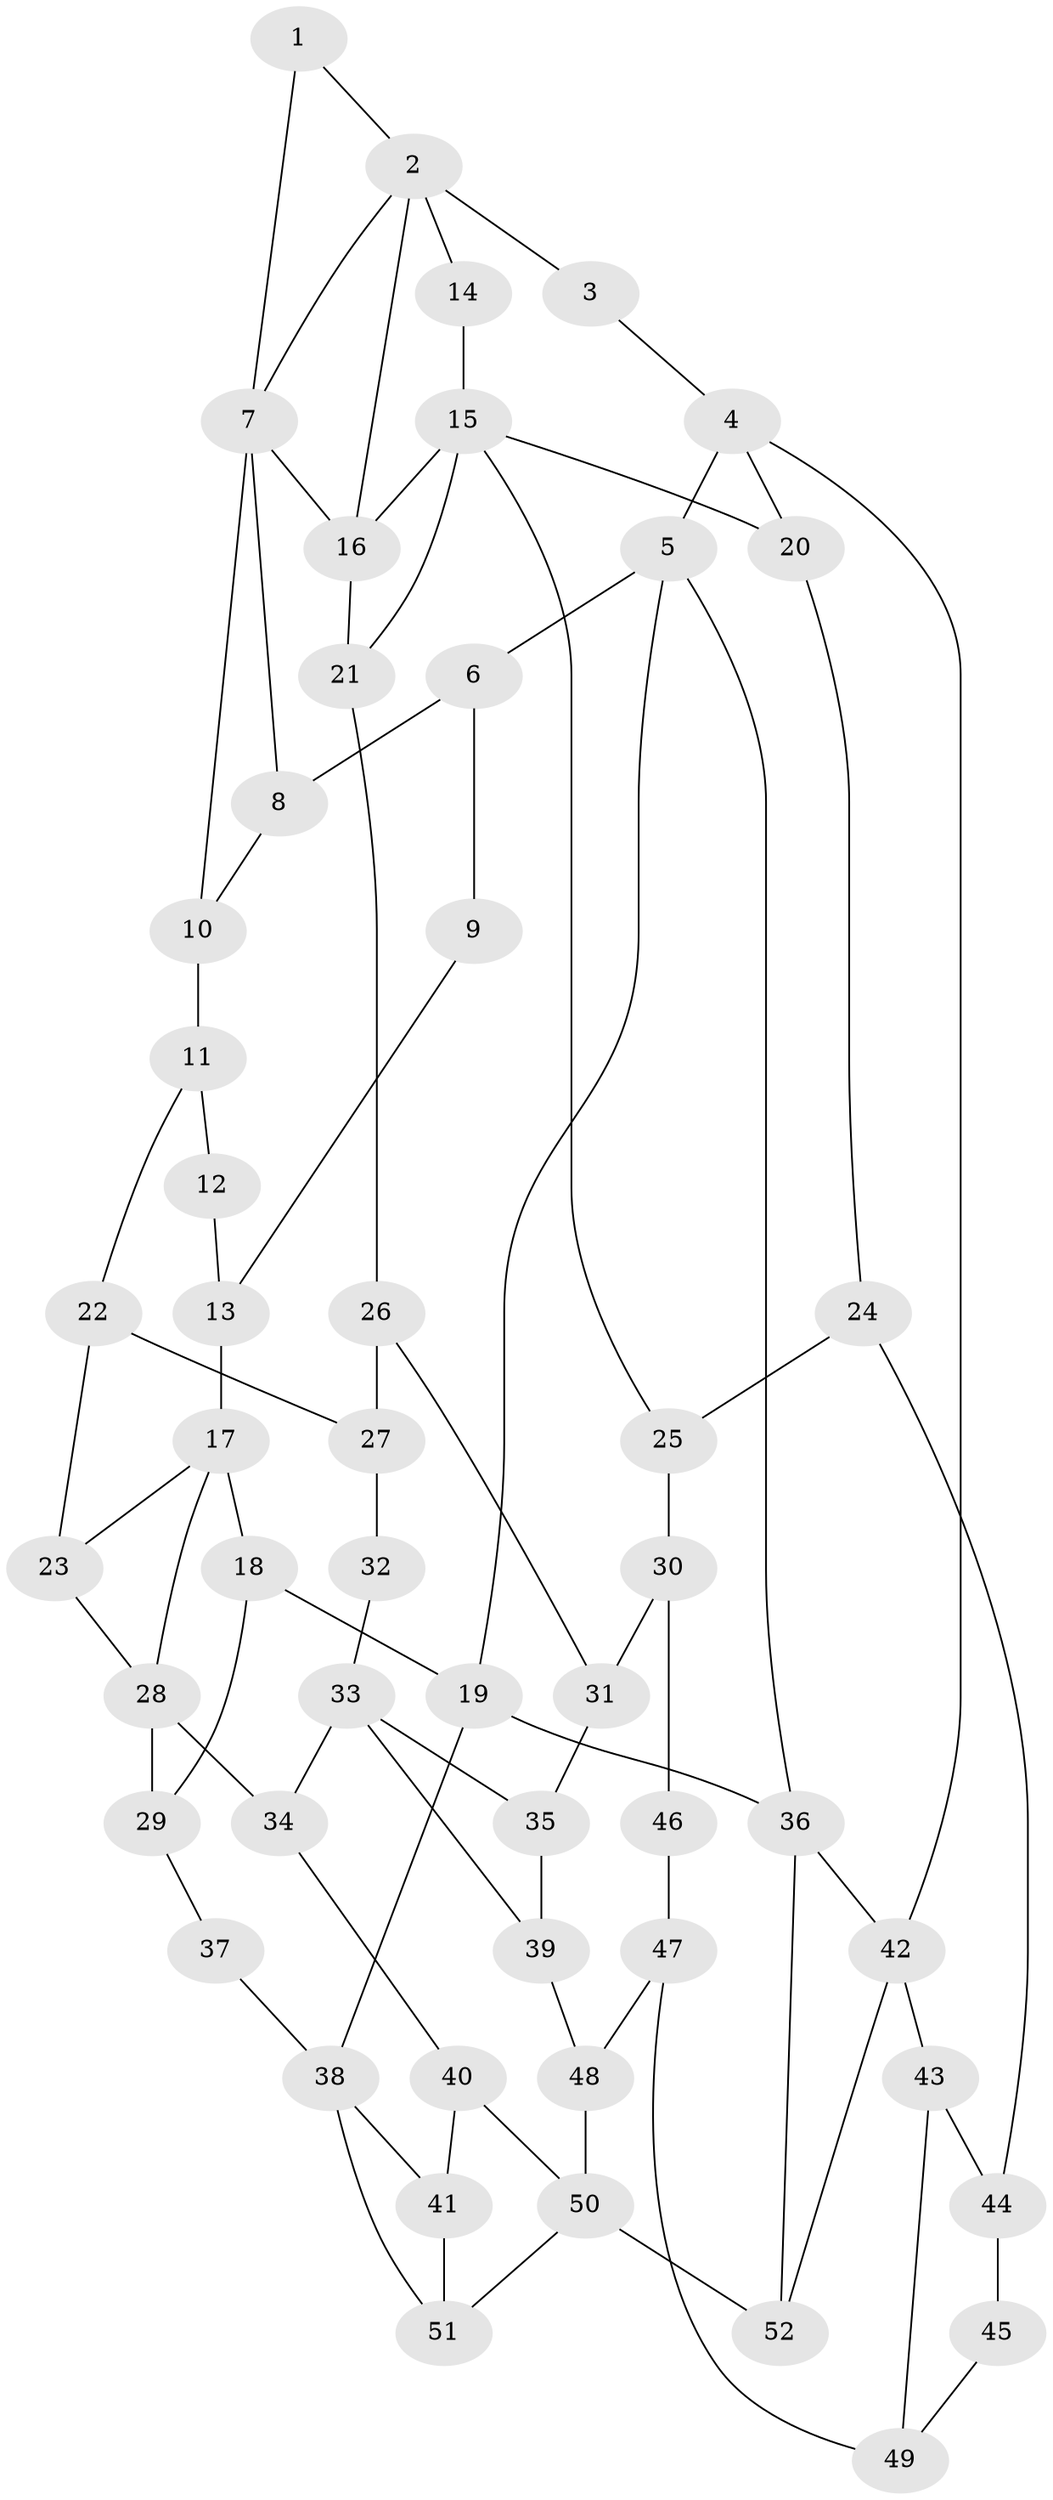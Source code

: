 // original degree distribution, {3: 0.019230769230769232, 4: 0.25961538461538464, 6: 0.2403846153846154, 5: 0.4807692307692308}
// Generated by graph-tools (version 1.1) at 2025/38/03/09/25 02:38:46]
// undirected, 52 vertices, 82 edges
graph export_dot {
graph [start="1"]
  node [color=gray90,style=filled];
  1;
  2;
  3;
  4;
  5;
  6;
  7;
  8;
  9;
  10;
  11;
  12;
  13;
  14;
  15;
  16;
  17;
  18;
  19;
  20;
  21;
  22;
  23;
  24;
  25;
  26;
  27;
  28;
  29;
  30;
  31;
  32;
  33;
  34;
  35;
  36;
  37;
  38;
  39;
  40;
  41;
  42;
  43;
  44;
  45;
  46;
  47;
  48;
  49;
  50;
  51;
  52;
  1 -- 2 [weight=1.0];
  1 -- 7 [weight=1.0];
  2 -- 3 [weight=2.0];
  2 -- 7 [weight=1.0];
  2 -- 14 [weight=1.0];
  2 -- 16 [weight=1.0];
  3 -- 4 [weight=1.0];
  4 -- 5 [weight=1.0];
  4 -- 20 [weight=1.0];
  4 -- 42 [weight=1.0];
  5 -- 6 [weight=1.0];
  5 -- 19 [weight=1.0];
  5 -- 36 [weight=1.0];
  6 -- 8 [weight=1.0];
  6 -- 9 [weight=2.0];
  7 -- 8 [weight=1.0];
  7 -- 10 [weight=1.0];
  7 -- 16 [weight=1.0];
  8 -- 10 [weight=1.0];
  9 -- 13 [weight=2.0];
  10 -- 11 [weight=1.0];
  11 -- 12 [weight=1.0];
  11 -- 22 [weight=1.0];
  12 -- 13 [weight=2.0];
  13 -- 17 [weight=2.0];
  14 -- 15 [weight=2.0];
  15 -- 16 [weight=1.0];
  15 -- 20 [weight=1.0];
  15 -- 21 [weight=1.0];
  15 -- 25 [weight=1.0];
  16 -- 21 [weight=1.0];
  17 -- 18 [weight=1.0];
  17 -- 23 [weight=1.0];
  17 -- 28 [weight=1.0];
  18 -- 19 [weight=1.0];
  18 -- 29 [weight=2.0];
  19 -- 36 [weight=1.0];
  19 -- 38 [weight=2.0];
  20 -- 24 [weight=1.0];
  21 -- 26 [weight=1.0];
  22 -- 23 [weight=1.0];
  22 -- 27 [weight=1.0];
  23 -- 28 [weight=1.0];
  24 -- 25 [weight=1.0];
  24 -- 44 [weight=1.0];
  25 -- 30 [weight=1.0];
  26 -- 27 [weight=1.0];
  26 -- 31 [weight=1.0];
  27 -- 32 [weight=1.0];
  28 -- 29 [weight=2.0];
  28 -- 34 [weight=2.0];
  29 -- 37 [weight=2.0];
  30 -- 31 [weight=1.0];
  30 -- 46 [weight=1.0];
  31 -- 35 [weight=1.0];
  32 -- 33 [weight=2.0];
  33 -- 34 [weight=2.0];
  33 -- 35 [weight=1.0];
  33 -- 39 [weight=1.0];
  34 -- 40 [weight=1.0];
  35 -- 39 [weight=1.0];
  36 -- 42 [weight=1.0];
  36 -- 52 [weight=1.0];
  37 -- 38 [weight=2.0];
  38 -- 41 [weight=1.0];
  38 -- 51 [weight=1.0];
  39 -- 48 [weight=1.0];
  40 -- 41 [weight=1.0];
  40 -- 50 [weight=1.0];
  41 -- 51 [weight=1.0];
  42 -- 43 [weight=1.0];
  42 -- 52 [weight=1.0];
  43 -- 44 [weight=1.0];
  43 -- 49 [weight=1.0];
  44 -- 45 [weight=4.0];
  45 -- 49 [weight=2.0];
  46 -- 47 [weight=2.0];
  47 -- 48 [weight=2.0];
  47 -- 49 [weight=2.0];
  48 -- 50 [weight=2.0];
  50 -- 51 [weight=1.0];
  50 -- 52 [weight=2.0];
}
